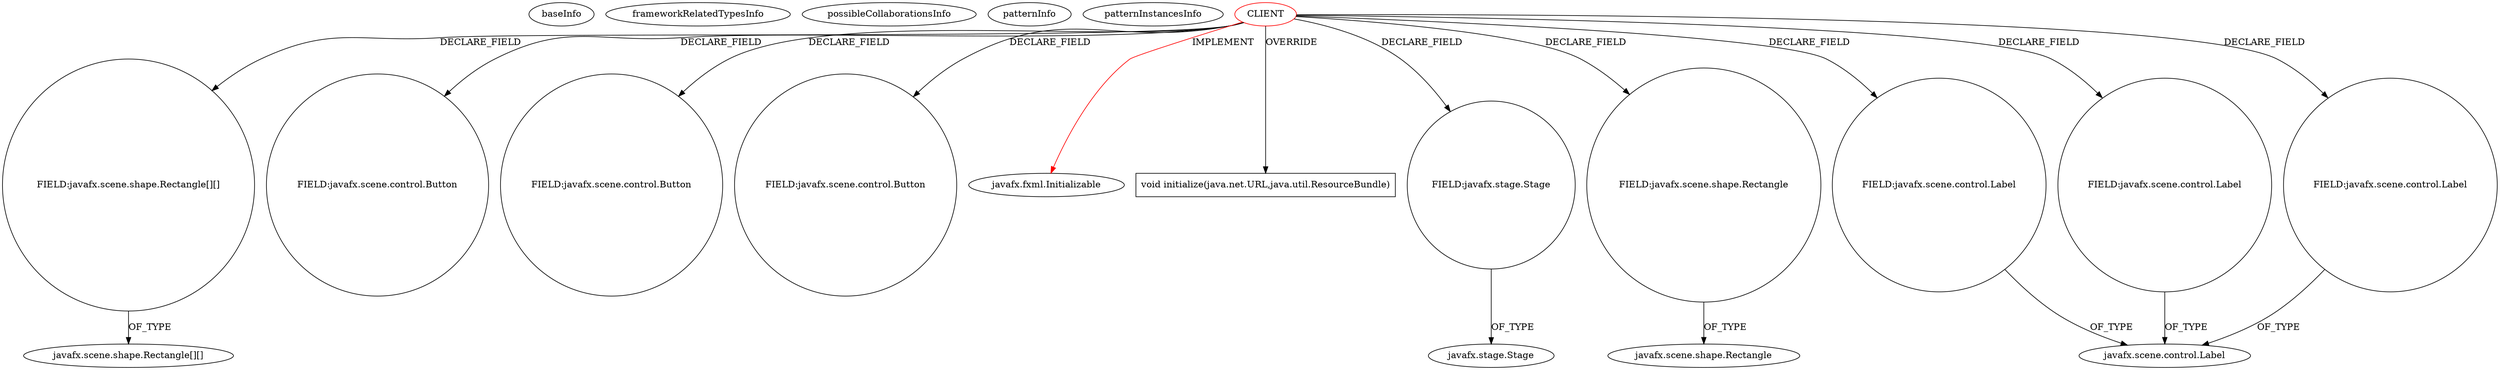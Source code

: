 digraph {
baseInfo[graphId=3366,category="pattern",isAnonymous=false,possibleRelation=false]
frameworkRelatedTypesInfo[0="javafx.fxml.Initializable"]
possibleCollaborationsInfo[]
patternInfo[frequency=2.0,patternRootClient=0]
patternInstancesInfo[0="RUAN0007-FastestPathSimulator~/RUAN0007-FastestPathSimulator/FastestPathSimulator-master/FastPathSimulator/src/application/FastestPathSimulatorController.java~FastestPathSimulatorController~1116",1="walker-clint-AIProj3~/walker-clint-AIProj3/AIProj3-master/src/application/GameBoardController.java~GameBoardController~4712"]
79[label="FIELD:javafx.scene.shape.Rectangle[][]",vertexType="FIELD_DECLARATION",isFrameworkType=false,shape=circle]
0[label="CLIENT",vertexType="ROOT_CLIENT_CLASS_DECLARATION",isFrameworkType=false,color=red]
46[label="FIELD:javafx.scene.control.Button",vertexType="FIELD_DECLARATION",isFrameworkType=false,shape=circle]
115[label="FIELD:javafx.scene.control.Button",vertexType="FIELD_DECLARATION",isFrameworkType=false,shape=circle]
63[label="FIELD:javafx.scene.control.Button",vertexType="FIELD_DECLARATION",isFrameworkType=false,shape=circle]
1[label="javafx.fxml.Initializable",vertexType="FRAMEWORK_INTERFACE_TYPE",isFrameworkType=false]
80[label="javafx.scene.shape.Rectangle[][]",vertexType="FRAMEWORK_CLASS_TYPE",isFrameworkType=false]
119[label="void initialize(java.net.URL,java.util.ResourceBundle)",vertexType="OVERRIDING_METHOD_DECLARATION",isFrameworkType=false,shape=box]
73[label="FIELD:javafx.stage.Stage",vertexType="FIELD_DECLARATION",isFrameworkType=false,shape=circle]
74[label="javafx.stage.Stage",vertexType="FRAMEWORK_CLASS_TYPE",isFrameworkType=false]
53[label="FIELD:javafx.scene.shape.Rectangle",vertexType="FIELD_DECLARATION",isFrameworkType=false,shape=circle]
54[label="javafx.scene.shape.Rectangle",vertexType="FRAMEWORK_CLASS_TYPE",isFrameworkType=false]
83[label="FIELD:javafx.scene.control.Label",vertexType="FIELD_DECLARATION",isFrameworkType=false,shape=circle]
17[label="javafx.scene.control.Label",vertexType="FRAMEWORK_CLASS_TYPE",isFrameworkType=false]
48[label="FIELD:javafx.scene.control.Label",vertexType="FIELD_DECLARATION",isFrameworkType=false,shape=circle]
20[label="FIELD:javafx.scene.control.Label",vertexType="FIELD_DECLARATION",isFrameworkType=false,shape=circle]
0->20[label="DECLARE_FIELD"]
0->83[label="DECLARE_FIELD"]
0->79[label="DECLARE_FIELD"]
0->73[label="DECLARE_FIELD"]
53->54[label="OF_TYPE"]
0->46[label="DECLARE_FIELD"]
0->115[label="DECLARE_FIELD"]
0->63[label="DECLARE_FIELD"]
0->53[label="DECLARE_FIELD"]
20->17[label="OF_TYPE"]
0->1[label="IMPLEMENT",color=red]
0->119[label="OVERRIDE"]
79->80[label="OF_TYPE"]
73->74[label="OF_TYPE"]
48->17[label="OF_TYPE"]
0->48[label="DECLARE_FIELD"]
83->17[label="OF_TYPE"]
}
